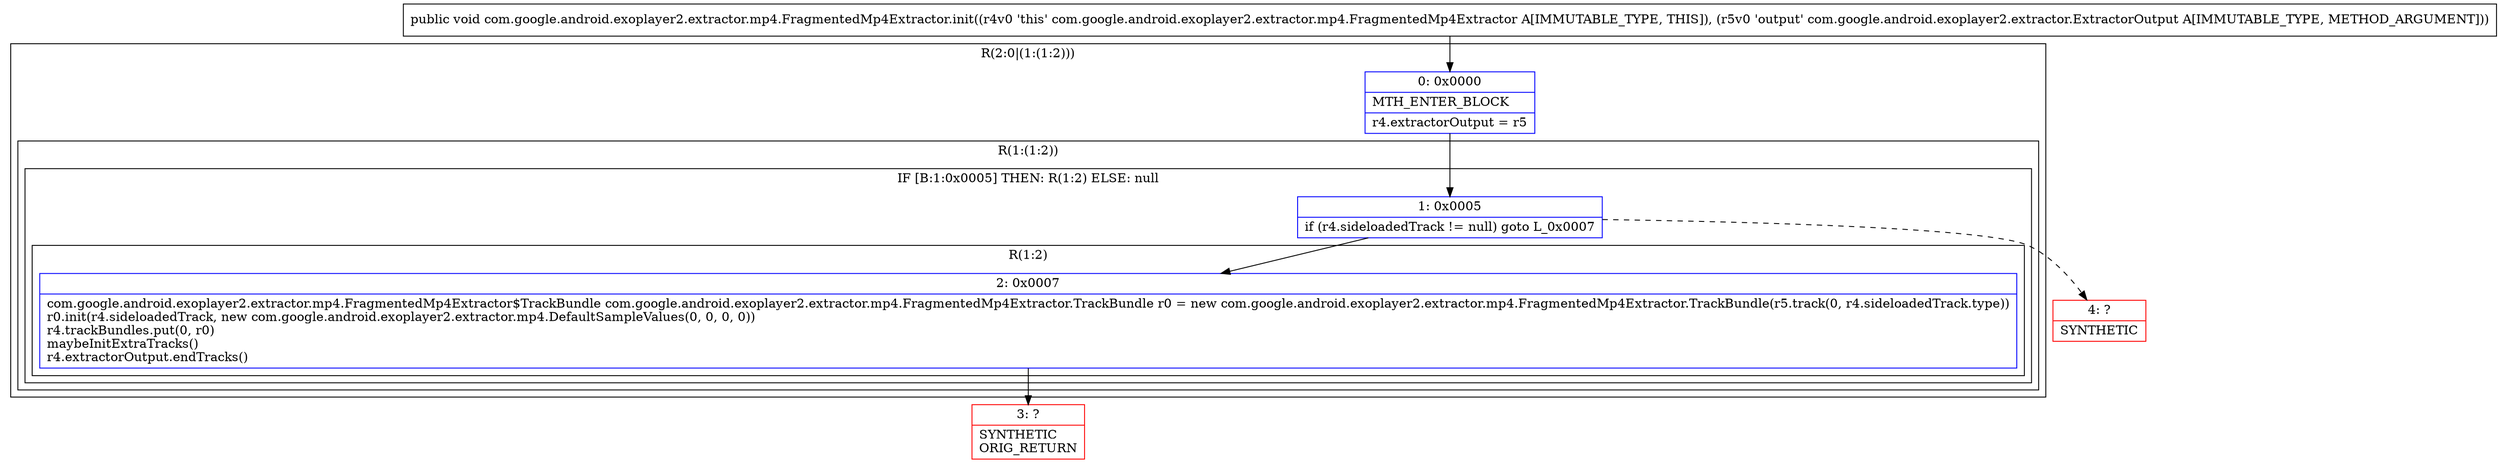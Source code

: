 digraph "CFG forcom.google.android.exoplayer2.extractor.mp4.FragmentedMp4Extractor.init(Lcom\/google\/android\/exoplayer2\/extractor\/ExtractorOutput;)V" {
subgraph cluster_Region_376051574 {
label = "R(2:0|(1:(1:2)))";
node [shape=record,color=blue];
Node_0 [shape=record,label="{0\:\ 0x0000|MTH_ENTER_BLOCK\l|r4.extractorOutput = r5\l}"];
subgraph cluster_Region_741184628 {
label = "R(1:(1:2))";
node [shape=record,color=blue];
subgraph cluster_IfRegion_419834735 {
label = "IF [B:1:0x0005] THEN: R(1:2) ELSE: null";
node [shape=record,color=blue];
Node_1 [shape=record,label="{1\:\ 0x0005|if (r4.sideloadedTrack != null) goto L_0x0007\l}"];
subgraph cluster_Region_601605099 {
label = "R(1:2)";
node [shape=record,color=blue];
Node_2 [shape=record,label="{2\:\ 0x0007|com.google.android.exoplayer2.extractor.mp4.FragmentedMp4Extractor$TrackBundle com.google.android.exoplayer2.extractor.mp4.FragmentedMp4Extractor.TrackBundle r0 = new com.google.android.exoplayer2.extractor.mp4.FragmentedMp4Extractor.TrackBundle(r5.track(0, r4.sideloadedTrack.type))\lr0.init(r4.sideloadedTrack, new com.google.android.exoplayer2.extractor.mp4.DefaultSampleValues(0, 0, 0, 0))\lr4.trackBundles.put(0, r0)\lmaybeInitExtraTracks()\lr4.extractorOutput.endTracks()\l}"];
}
}
}
}
Node_3 [shape=record,color=red,label="{3\:\ ?|SYNTHETIC\lORIG_RETURN\l}"];
Node_4 [shape=record,color=red,label="{4\:\ ?|SYNTHETIC\l}"];
MethodNode[shape=record,label="{public void com.google.android.exoplayer2.extractor.mp4.FragmentedMp4Extractor.init((r4v0 'this' com.google.android.exoplayer2.extractor.mp4.FragmentedMp4Extractor A[IMMUTABLE_TYPE, THIS]), (r5v0 'output' com.google.android.exoplayer2.extractor.ExtractorOutput A[IMMUTABLE_TYPE, METHOD_ARGUMENT])) }"];
MethodNode -> Node_0;
Node_0 -> Node_1;
Node_1 -> Node_2;
Node_1 -> Node_4[style=dashed];
Node_2 -> Node_3;
}

